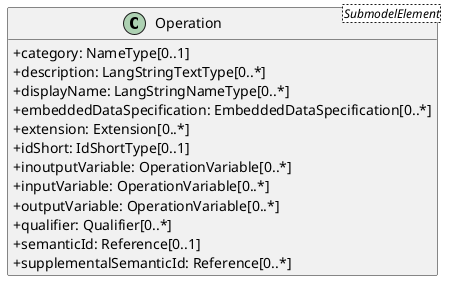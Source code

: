 @startuml
skinparam classAttributeIconSize 0
hide methods

class Operation<SubmodelElement> {
  +category: NameType[0..1] 
  +description: LangStringTextType[0..*] 
  +displayName: LangStringNameType[0..*] 
  +embeddedDataSpecification: EmbeddedDataSpecification[0..*] 
  +extension: Extension[0..*] 
  +idShort: IdShortType[0..1] 
  +inoutputVariable: OperationVariable[0..*] 
  +inputVariable: OperationVariable[0..*] 
  +outputVariable: OperationVariable[0..*] 
  +qualifier: Qualifier[0..*] 
  +semanticId: Reference[0..1] 
  +supplementalSemanticId: Reference[0..*] 
}
@enduml